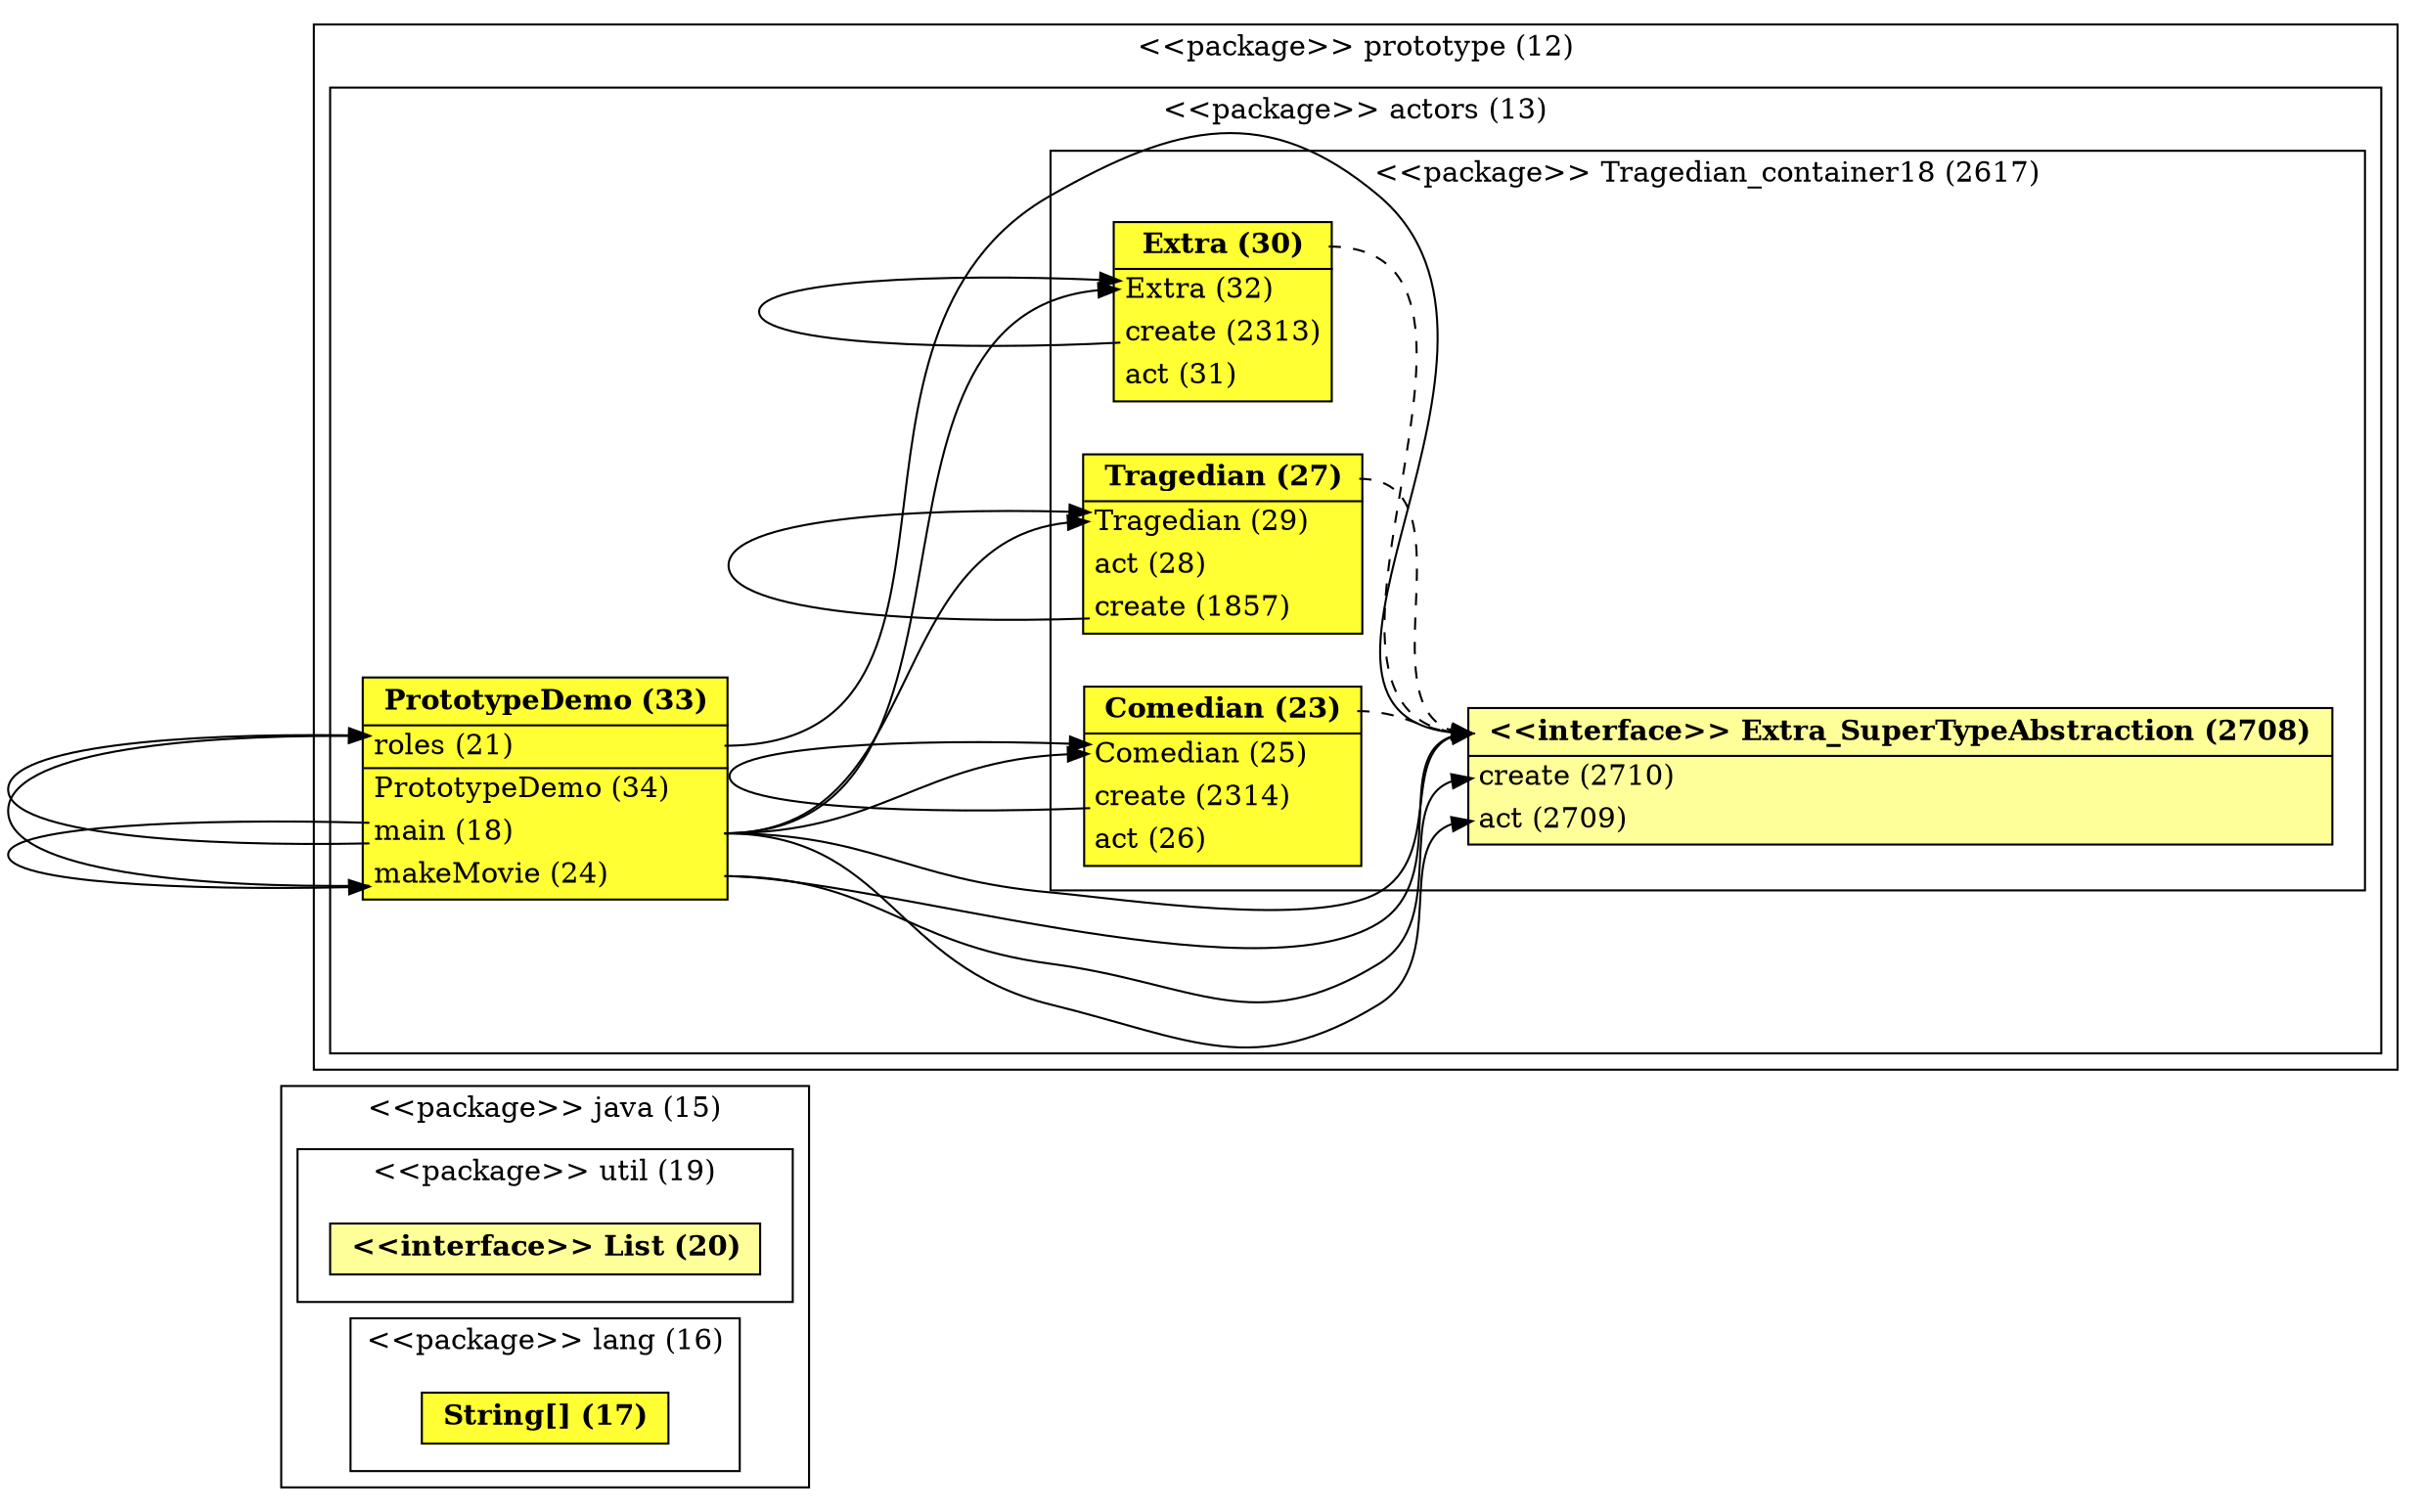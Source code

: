 digraph G{
rankdir=LR; ranksep=equally; compound=true
subgraph cluster15 {
label="&lt;&lt;package&gt;&gt; java (15)";
color=black;
subgraph cluster19 {
label="&lt;&lt;package&gt;&gt; util (19)";
color=black;
20 [ label = <<TABLE BGCOLOR="#FFFF99"> <TR> <TD PORT="20" BORDER="0"> <B>&lt;&lt;interface&gt;&gt; List (20) </B></TD></TR>
</TABLE>>, shape = "none" ];
}
subgraph cluster16 {
label="&lt;&lt;package&gt;&gt; lang (16)";
color=black;
17 [ label = <<TABLE BGCOLOR="#FFFF33"> <TR> <TD PORT="17" BORDER="0"> <B>String[] (17) </B></TD></TR>
</TABLE>>, shape = "none" ];
}
}
subgraph cluster12 {
label="&lt;&lt;package&gt;&gt; prototype (12)";
color=black;
subgraph cluster13 {
label="&lt;&lt;package&gt;&gt; actors (13)";
color=black;
33 [ label = <<TABLE BGCOLOR="#FFFF33"> <TR> <TD PORT="33" BORDER="0"> <B>PrototypeDemo (33) </B></TD></TR>
<HR/>
<TR><TD PORT="21" ALIGN="LEFT" BORDER="0">roles (21)</TD></TR>
<HR/>
<TR><TD PORT="34" ALIGN="LEFT" BORDER="0">PrototypeDemo (34)</TD></TR>
<TR><TD PORT="18" ALIGN="LEFT" BORDER="0">main (18)</TD></TR>
<TR><TD PORT="24" ALIGN="LEFT" BORDER="0">makeMovie (24)</TD></TR>
</TABLE>>, shape = "none" ];
subgraph cluster2617 {
label="&lt;&lt;package&gt;&gt; Tragedian_container18 (2617)";
color=black;
23 [ label = <<TABLE BGCOLOR="#FFFF33"> <TR> <TD PORT="23" BORDER="0"> <B>Comedian (23) </B></TD></TR>
<HR/>
<TR><TD PORT="25" ALIGN="LEFT" BORDER="0">Comedian (25)</TD></TR>
<TR><TD PORT="2314" ALIGN="LEFT" BORDER="0">create (2314)</TD></TR>
<TR><TD PORT="26" ALIGN="LEFT" BORDER="0">act (26)</TD></TR>
</TABLE>>, shape = "none" ];
2708 [ label = <<TABLE BGCOLOR="#FFFF99"> <TR> <TD PORT="2708" BORDER="0"> <B>&lt;&lt;interface&gt;&gt; Extra_SuperTypeAbstraction (2708) </B></TD></TR>
<HR/>
<TR><TD PORT="2710" ALIGN="LEFT" BORDER="0">create (2710)</TD></TR>
<TR><TD PORT="2709" ALIGN="LEFT" BORDER="0">act (2709)</TD></TR>
</TABLE>>, shape = "none" ];
30 [ label = <<TABLE BGCOLOR="#FFFF33"> <TR> <TD PORT="30" BORDER="0"> <B>Extra (30) </B></TD></TR>
<HR/>
<TR><TD PORT="32" ALIGN="LEFT" BORDER="0">Extra (32)</TD></TR>
<TR><TD PORT="2313" ALIGN="LEFT" BORDER="0">create (2313)</TD></TR>
<TR><TD PORT="31" ALIGN="LEFT" BORDER="0">act (31)</TD></TR>
</TABLE>>, shape = "none" ];
27 [ label = <<TABLE BGCOLOR="#FFFF33"> <TR> <TD PORT="27" BORDER="0"> <B>Tragedian (27) </B></TD></TR>
<HR/>
<TR><TD PORT="29" ALIGN="LEFT" BORDER="0">Tragedian (29)</TD></TR>
<TR><TD PORT="28" ALIGN="LEFT" BORDER="0">act (28)</TD></TR>
<TR><TD PORT="1857" ALIGN="LEFT" BORDER="0">create (1857)</TD></TR>
</TABLE>>, shape = "none" ];
}
}
}
33:18 -> 33:24[ style = bold, arrowhead = normal, color = black, penwidth = 1];
33:24 -> 33:21[ style = bold, arrowhead = normal, color = black, penwidth = 1];
33:18 -> 33:21[ style = bold, arrowhead = normal, color = black, penwidth = 1];
23:2314 -> 23:25[ style = bold, arrowhead = normal, color = black, penwidth = 1];
33:18 -> 23:25[ style = bold, arrowhead = normal, color = black, penwidth = 1];
23:23 -> 2708:2708[ style = dashed, arrowhead = empty, color = black, penwidth = 1];
33:18 -> 2708:2709[ style = bold, arrowhead = normal, color = black, penwidth = 1];
33:24 -> 2708:2710[ style = bold, arrowhead = normal, color = black, penwidth = 1];
33:24 -> 2708:2708[ style = bold, arrowhead = normal, color = black, penwidth = 1];
33:18 -> 2708:2708[ style = bold, arrowhead = normal, color = black, penwidth = 1];
33:21 -> 2708:2708[ style = bold, arrowhead = normal, color = black, penwidth = 1];
30:2313 -> 30:32[ style = bold, arrowhead = normal, color = black, penwidth = 1];
33:18 -> 30:32[ style = bold, arrowhead = normal, color = black, penwidth = 1];
30:30 -> 2708:2708[ style = dashed, arrowhead = empty, color = black, penwidth = 1];
27:1857 -> 27:29[ style = bold, arrowhead = normal, color = black, penwidth = 1];
33:18 -> 27:29[ style = bold, arrowhead = normal, color = black, penwidth = 1];
27:27 -> 2708:2708[ style = dashed, arrowhead = empty, color = black, penwidth = 1];
}
